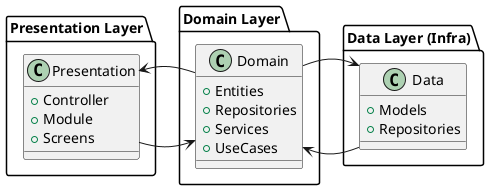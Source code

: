 @startuml
!define RECTANGLE class

package "Data Layer (Infra)" {
  RECTANGLE Data {
    +Models
    +Repositories
  }
}

package "Domain Layer" {
  RECTANGLE Domain {
    +Entities
    +Repositories
    +Services
    +UseCases
  }
}
package "Presentation Layer" {
  RECTANGLE Presentation {
    +Controller
    +Module
    +Screens
  }
}

' Define interactions between layers
Presentation -right-> Domain
Presentation <-right- Domain
Data -right-> Domain
Data <-right- Domain

@enduml
